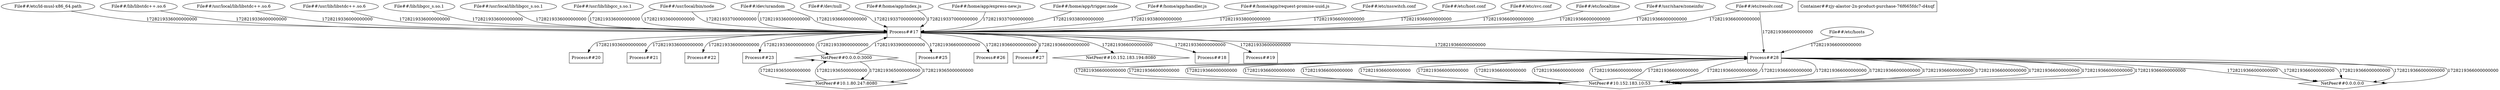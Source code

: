 digraph G {
	"File##/etc/ld-musl-x86_64.path"->"Process##17"[ label="1728219336000000000" ];
	"File##/lib/libstdc++.so.6"->"Process##17"[ label="1728219336000000000" ];
	"File##/usr/local/lib/libstdc++.so.6"->"Process##17"[ label="1728219336000000000" ];
	"File##/usr/lib/libstdc++.so.6"->"Process##17"[ label="1728219336000000000" ];
	"File##/lib/libgcc_s.so.1"->"Process##17"[ label="1728219336000000000" ];
	"File##/usr/local/lib/libgcc_s.so.1"->"Process##17"[ label="1728219336000000000" ];
	"File##/usr/lib/libgcc_s.so.1"->"Process##17"[ label="1728219336000000000" ];
	"Process##17"->"Process##18"[ label="1728219336000000000" ];
	"Process##17"->"Process##19"[ label="1728219336000000000" ];
	"Process##17"->"Process##20"[ label="1728219336000000000" ];
	"Process##17"->"Process##21"[ label="1728219336000000000" ];
	"Process##17"->"Process##22"[ label="1728219336000000000" ];
	"File##/usr/local/bin/node"->"Process##17"[ label="1728219336000000000" ];
	"File##/dev/urandom"->"Process##17"[ label="1728219336000000000" ];
	"Process##17"->"Process##23"[ label="1728219336000000000" ];
	"File##/dev/null"->"Process##17"[ label="1728219337000000000" ];
	"File##/home/app/index.js"->"Process##17"[ label="1728219337000000000" ];
	"File##/home/app/express-new.js"->"Process##17"[ label="1728219337000000000" ];
	"File##/usr/local/bin/node"->"Process##17"[ label="1728219337000000000" ];
	"File##/home/app/trigger.node"->"Process##17"[ label="1728219338000000000" ];
	"File##/home/app/handler.js"->"Process##17"[ label="1728219338000000000" ];
	"File##/home/app/request-promise-uuid.js"->"Process##17"[ label="1728219338000000000" ];
	"Process##17"->"NetPeer##0.0.0.0:3000"[ label="1728219339000000000" ];
	"NetPeer##0.0.0.0:3000"->"Process##17"[ label="1728219339000000000" ];
	"NetPeer##0.0.0.0:3000"->"NetPeer##10.1.80.247:8080"[ label="1728219365000000000" ];
	"NetPeer##10.1.80.247:8080"->"NetPeer##0.0.0.0:3000"[ label="1728219365000000000" ];
	"NetPeer##0.0.0.0:3000"->"NetPeer##10.1.80.247:8080"[ label="1728219365000000000" ];
	"NetPeer##10.1.80.247:8080"->"NetPeer##0.0.0.0:3000"[ label="1728219365000000000" ];
	"File##/etc/resolv.conf"->"Process##17"[ label="1728219366000000000" ];
	"File##/etc/nsswitch.conf"->"Process##17"[ label="1728219366000000000" ];
	"File##/etc/host.conf"->"Process##17"[ label="1728219366000000000" ];
	"File##/etc/svc.conf"->"Process##17"[ label="1728219366000000000" ];
	"File##/dev/urandom"->"Process##17"[ label="1728219366000000000" ];
	"Process##17"->"Process##25"[ label="1728219366000000000" ];
	"Process##17"->"Process##26"[ label="1728219366000000000" ];
	"Process##17"->"Process##27"[ label="1728219366000000000" ];
	"Process##17"->"Process##28"[ label="1728219366000000000" ];
	"Process##17"->"NetPeer##10.152.183.194:8080"[ label="1728219366000000000" ];
	"File##/etc/localtime"->"Process##17"[ label="1728219366000000000" ];
	"File##/usr/share/zoneinfo/"->"Process##17"[ label="1728219366000000000" ];
	"File##/etc/hosts"->"Process##28"[ label="1728219366000000000" ];
	"File##/etc/resolv.conf"->"Process##28"[ label="1728219366000000000" ];
	"Process##28"->"NetPeer##0.0.0.0:0"[ label="1728219366000000000" ];
	"Process##28"->"NetPeer##10.152.183.10:53"[ label="1728219366000000000" ];
	"Process##28"->"NetPeer##10.152.183.10:53"[ label="1728219366000000000" ];
	"NetPeer##10.152.183.10:53"->"Process##28"[ label="1728219366000000000" ];
	"NetPeer##10.152.183.10:53"->"Process##28"[ label="1728219366000000000" ];
	"Process##28"->"NetPeer##0.0.0.0:0"[ label="1728219366000000000" ];
	"Process##28"->"NetPeer##10.152.183.10:53"[ label="1728219366000000000" ];
	"Process##28"->"NetPeer##10.152.183.10:53"[ label="1728219366000000000" ];
	"NetPeer##10.152.183.10:53"->"Process##28"[ label="1728219366000000000" ];
	"NetPeer##10.152.183.10:53"->"Process##28"[ label="1728219366000000000" ];
	"Process##28"->"NetPeer##0.0.0.0:0"[ label="1728219366000000000" ];
	"Process##28"->"NetPeer##10.152.183.10:53"[ label="1728219366000000000" ];
	"Process##28"->"NetPeer##10.152.183.10:53"[ label="1728219366000000000" ];
	"NetPeer##10.152.183.10:53"->"Process##28"[ label="1728219366000000000" ];
	"NetPeer##10.152.183.10:53"->"Process##28"[ label="1728219366000000000" ];
	"Process##28"->"NetPeer##0.0.0.0:0"[ label="1728219366000000000" ];
	"Process##28"->"NetPeer##10.152.183.10:53"[ label="1728219366000000000" ];
	"Process##28"->"NetPeer##10.152.183.10:53"[ label="1728219366000000000" ];
	"NetPeer##10.152.183.10:53"->"Process##28"[ label="1728219366000000000" ];
	"NetPeer##10.152.183.10:53"->"Process##28"[ label="1728219366000000000" ];
	"Process##28"->"NetPeer##0.0.0.0:0"[ label="1728219366000000000" ];
	"Process##28"->"NetPeer##10.152.183.10:53"[ label="1728219366000000000" ];
	"Process##28"->"NetPeer##10.152.183.10:53"[ label="1728219366000000000" ];
	"NetPeer##10.152.183.10:53"->"Process##28"[ label="1728219366000000000" ];
	"NetPeer##10.152.183.10:53"->"Process##28"[ label="1728219366000000000" ];
	"Container##zjy-alastor-2n-product-purchase-76f665fdc7-d4xqf" [ shape="box" ];
	"File##/dev/null" [ shape="ellipse" ];
	"File##/dev/urandom" [ shape="ellipse" ];
	"File##/etc/host.conf" [ shape="ellipse" ];
	"File##/etc/hosts" [ shape="ellipse" ];
	"File##/etc/ld-musl-x86_64.path" [ shape="ellipse" ];
	"File##/etc/localtime" [ shape="ellipse" ];
	"File##/etc/nsswitch.conf" [ shape="ellipse" ];
	"File##/etc/resolv.conf" [ shape="ellipse" ];
	"File##/etc/svc.conf" [ shape="ellipse" ];
	"File##/home/app/express-new.js" [ shape="ellipse" ];
	"File##/home/app/handler.js" [ shape="ellipse" ];
	"File##/home/app/index.js" [ shape="ellipse" ];
	"File##/home/app/request-promise-uuid.js" [ shape="ellipse" ];
	"File##/home/app/trigger.node" [ shape="ellipse" ];
	"File##/lib/libgcc_s.so.1" [ shape="ellipse" ];
	"File##/lib/libstdc++.so.6" [ shape="ellipse" ];
	"File##/usr/lib/libgcc_s.so.1" [ shape="ellipse" ];
	"File##/usr/lib/libstdc++.so.6" [ shape="ellipse" ];
	"File##/usr/local/bin/node" [ shape="ellipse" ];
	"File##/usr/local/lib/libgcc_s.so.1" [ shape="ellipse" ];
	"File##/usr/local/lib/libstdc++.so.6" [ shape="ellipse" ];
	"File##/usr/share/zoneinfo/" [ shape="ellipse" ];
	"NetPeer##0.0.0.0:0" [ shape="diamond" ];
	"NetPeer##0.0.0.0:3000" [ shape="diamond" ];
	"NetPeer##10.1.80.247:8080" [ shape="diamond" ];
	"NetPeer##10.152.183.10:53" [ shape="diamond" ];
	"NetPeer##10.152.183.194:8080" [ shape="diamond" ];
	"Process##17" [ shape="box" ];
	"Process##18" [ shape="box" ];
	"Process##19" [ shape="box" ];
	"Process##20" [ shape="box" ];
	"Process##21" [ shape="box" ];
	"Process##22" [ shape="box" ];
	"Process##23" [ shape="box" ];
	"Process##25" [ shape="box" ];
	"Process##26" [ shape="box" ];
	"Process##27" [ shape="box" ];
	"Process##28" [ shape="box" ];

}
